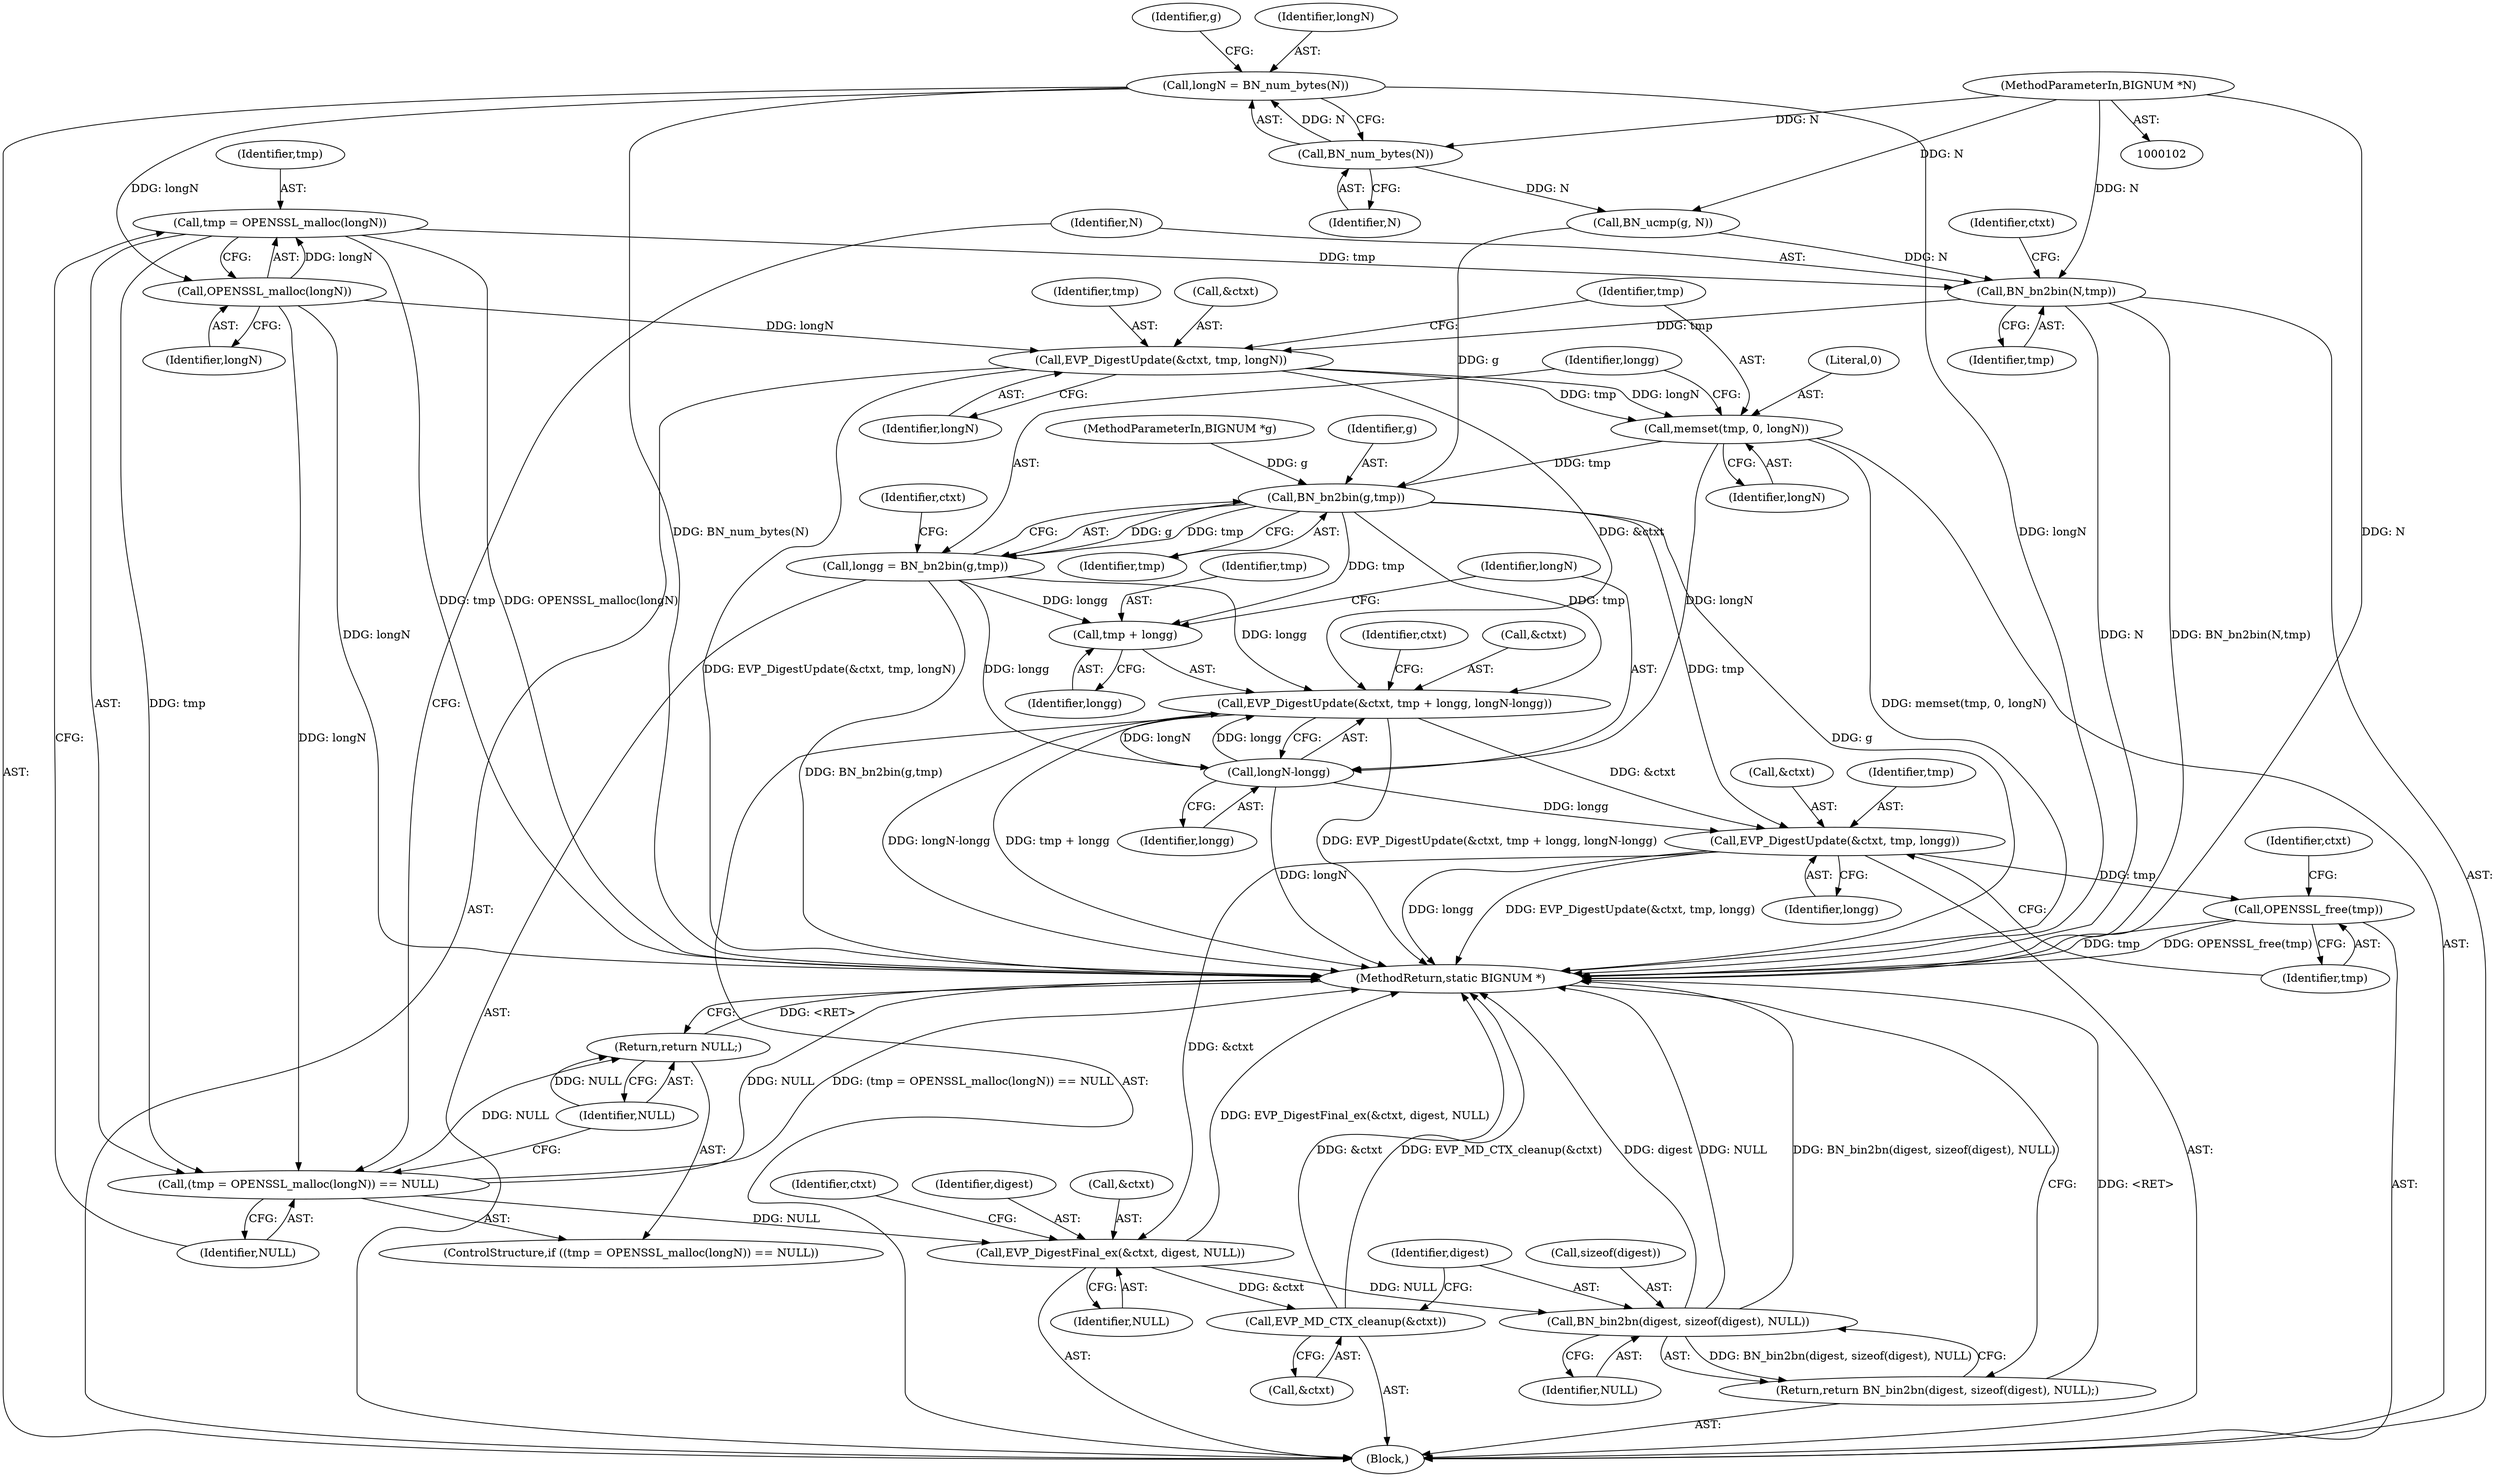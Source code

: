 digraph "0_openssl_4a23b12a031860253b58d503f296377ca076427b_0@API" {
"1000125" [label="(Call,tmp = OPENSSL_malloc(longN))"];
"1000127" [label="(Call,OPENSSL_malloc(longN))"];
"1000111" [label="(Call,longN = BN_num_bytes(N))"];
"1000113" [label="(Call,BN_num_bytes(N))"];
"1000103" [label="(MethodParameterIn,BIGNUM *N)"];
"1000124" [label="(Call,(tmp = OPENSSL_malloc(longN)) == NULL)"];
"1000130" [label="(Return,return NULL;)"];
"1000165" [label="(Call,EVP_DigestFinal_ex(&ctxt, digest, NULL))"];
"1000170" [label="(Call,EVP_MD_CTX_cleanup(&ctxt))"];
"1000174" [label="(Call,BN_bin2bn(digest, sizeof(digest), NULL))"];
"1000173" [label="(Return,return BN_bin2bn(digest, sizeof(digest), NULL);)"];
"1000132" [label="(Call,BN_bn2bin(N,tmp))"];
"1000135" [label="(Call,EVP_DigestUpdate(&ctxt, tmp, longN))"];
"1000140" [label="(Call,memset(tmp, 0, longN))"];
"1000146" [label="(Call,BN_bn2bin(g,tmp))"];
"1000144" [label="(Call,longg = BN_bn2bin(g,tmp))"];
"1000149" [label="(Call,EVP_DigestUpdate(&ctxt, tmp + longg, longN-longg))"];
"1000158" [label="(Call,EVP_DigestUpdate(&ctxt, tmp, longg))"];
"1000163" [label="(Call,OPENSSL_free(tmp))"];
"1000152" [label="(Call,tmp + longg)"];
"1000155" [label="(Call,longN-longg)"];
"1000150" [label="(Call,&ctxt)"];
"1000137" [label="(Identifier,ctxt)"];
"1000124" [label="(Call,(tmp = OPENSSL_malloc(longN)) == NULL)"];
"1000171" [label="(Call,&ctxt)"];
"1000141" [label="(Identifier,tmp)"];
"1000176" [label="(Call,sizeof(digest))"];
"1000149" [label="(Call,EVP_DigestUpdate(&ctxt, tmp + longg, longN-longg))"];
"1000126" [label="(Identifier,tmp)"];
"1000147" [label="(Identifier,g)"];
"1000146" [label="(Call,BN_bn2bin(g,tmp))"];
"1000151" [label="(Identifier,ctxt)"];
"1000160" [label="(Identifier,ctxt)"];
"1000162" [label="(Identifier,longg)"];
"1000167" [label="(Identifier,ctxt)"];
"1000153" [label="(Identifier,tmp)"];
"1000129" [label="(Identifier,NULL)"];
"1000156" [label="(Identifier,longN)"];
"1000165" [label="(Call,EVP_DigestFinal_ex(&ctxt, digest, NULL))"];
"1000164" [label="(Identifier,tmp)"];
"1000127" [label="(Call,OPENSSL_malloc(longN))"];
"1000152" [label="(Call,tmp + longg)"];
"1000118" [label="(Identifier,g)"];
"1000175" [label="(Identifier,digest)"];
"1000144" [label="(Call,longg = BN_bn2bin(g,tmp))"];
"1000178" [label="(Identifier,NULL)"];
"1000112" [label="(Identifier,longN)"];
"1000157" [label="(Identifier,longg)"];
"1000139" [label="(Identifier,longN)"];
"1000105" [label="(Block,)"];
"1000125" [label="(Call,tmp = OPENSSL_malloc(longN))"];
"1000114" [label="(Identifier,N)"];
"1000159" [label="(Call,&ctxt)"];
"1000170" [label="(Call,EVP_MD_CTX_cleanup(&ctxt))"];
"1000161" [label="(Identifier,tmp)"];
"1000163" [label="(Call,OPENSSL_free(tmp))"];
"1000143" [label="(Identifier,longN)"];
"1000136" [label="(Call,&ctxt)"];
"1000131" [label="(Identifier,NULL)"];
"1000132" [label="(Call,BN_bn2bin(N,tmp))"];
"1000166" [label="(Call,&ctxt)"];
"1000104" [label="(MethodParameterIn,BIGNUM *g)"];
"1000148" [label="(Identifier,tmp)"];
"1000123" [label="(ControlStructure,if ((tmp = OPENSSL_malloc(longN)) == NULL))"];
"1000128" [label="(Identifier,longN)"];
"1000133" [label="(Identifier,N)"];
"1000158" [label="(Call,EVP_DigestUpdate(&ctxt, tmp, longg))"];
"1000179" [label="(MethodReturn,static BIGNUM *)"];
"1000173" [label="(Return,return BN_bin2bn(digest, sizeof(digest), NULL);)"];
"1000138" [label="(Identifier,tmp)"];
"1000155" [label="(Call,longN-longg)"];
"1000111" [label="(Call,longN = BN_num_bytes(N))"];
"1000113" [label="(Call,BN_num_bytes(N))"];
"1000134" [label="(Identifier,tmp)"];
"1000169" [label="(Identifier,NULL)"];
"1000140" [label="(Call,memset(tmp, 0, longN))"];
"1000172" [label="(Identifier,ctxt)"];
"1000145" [label="(Identifier,longg)"];
"1000154" [label="(Identifier,longg)"];
"1000103" [label="(MethodParameterIn,BIGNUM *N)"];
"1000142" [label="(Literal,0)"];
"1000135" [label="(Call,EVP_DigestUpdate(&ctxt, tmp, longN))"];
"1000117" [label="(Call,BN_ucmp(g, N))"];
"1000168" [label="(Identifier,digest)"];
"1000174" [label="(Call,BN_bin2bn(digest, sizeof(digest), NULL))"];
"1000130" [label="(Return,return NULL;)"];
"1000125" -> "1000124"  [label="AST: "];
"1000125" -> "1000127"  [label="CFG: "];
"1000126" -> "1000125"  [label="AST: "];
"1000127" -> "1000125"  [label="AST: "];
"1000129" -> "1000125"  [label="CFG: "];
"1000125" -> "1000179"  [label="DDG: OPENSSL_malloc(longN)"];
"1000125" -> "1000179"  [label="DDG: tmp"];
"1000125" -> "1000124"  [label="DDG: tmp"];
"1000127" -> "1000125"  [label="DDG: longN"];
"1000125" -> "1000132"  [label="DDG: tmp"];
"1000127" -> "1000128"  [label="CFG: "];
"1000128" -> "1000127"  [label="AST: "];
"1000127" -> "1000179"  [label="DDG: longN"];
"1000127" -> "1000124"  [label="DDG: longN"];
"1000111" -> "1000127"  [label="DDG: longN"];
"1000127" -> "1000135"  [label="DDG: longN"];
"1000111" -> "1000105"  [label="AST: "];
"1000111" -> "1000113"  [label="CFG: "];
"1000112" -> "1000111"  [label="AST: "];
"1000113" -> "1000111"  [label="AST: "];
"1000118" -> "1000111"  [label="CFG: "];
"1000111" -> "1000179"  [label="DDG: longN"];
"1000111" -> "1000179"  [label="DDG: BN_num_bytes(N)"];
"1000113" -> "1000111"  [label="DDG: N"];
"1000113" -> "1000114"  [label="CFG: "];
"1000114" -> "1000113"  [label="AST: "];
"1000103" -> "1000113"  [label="DDG: N"];
"1000113" -> "1000117"  [label="DDG: N"];
"1000103" -> "1000102"  [label="AST: "];
"1000103" -> "1000179"  [label="DDG: N"];
"1000103" -> "1000117"  [label="DDG: N"];
"1000103" -> "1000132"  [label="DDG: N"];
"1000124" -> "1000123"  [label="AST: "];
"1000124" -> "1000129"  [label="CFG: "];
"1000129" -> "1000124"  [label="AST: "];
"1000131" -> "1000124"  [label="CFG: "];
"1000133" -> "1000124"  [label="CFG: "];
"1000124" -> "1000179"  [label="DDG: NULL"];
"1000124" -> "1000179"  [label="DDG: (tmp = OPENSSL_malloc(longN)) == NULL"];
"1000124" -> "1000130"  [label="DDG: NULL"];
"1000124" -> "1000165"  [label="DDG: NULL"];
"1000130" -> "1000123"  [label="AST: "];
"1000130" -> "1000131"  [label="CFG: "];
"1000131" -> "1000130"  [label="AST: "];
"1000179" -> "1000130"  [label="CFG: "];
"1000130" -> "1000179"  [label="DDG: <RET>"];
"1000131" -> "1000130"  [label="DDG: NULL"];
"1000165" -> "1000105"  [label="AST: "];
"1000165" -> "1000169"  [label="CFG: "];
"1000166" -> "1000165"  [label="AST: "];
"1000168" -> "1000165"  [label="AST: "];
"1000169" -> "1000165"  [label="AST: "];
"1000172" -> "1000165"  [label="CFG: "];
"1000165" -> "1000179"  [label="DDG: EVP_DigestFinal_ex(&ctxt, digest, NULL)"];
"1000158" -> "1000165"  [label="DDG: &ctxt"];
"1000165" -> "1000170"  [label="DDG: &ctxt"];
"1000165" -> "1000174"  [label="DDG: NULL"];
"1000170" -> "1000105"  [label="AST: "];
"1000170" -> "1000171"  [label="CFG: "];
"1000171" -> "1000170"  [label="AST: "];
"1000175" -> "1000170"  [label="CFG: "];
"1000170" -> "1000179"  [label="DDG: &ctxt"];
"1000170" -> "1000179"  [label="DDG: EVP_MD_CTX_cleanup(&ctxt)"];
"1000174" -> "1000173"  [label="AST: "];
"1000174" -> "1000178"  [label="CFG: "];
"1000175" -> "1000174"  [label="AST: "];
"1000176" -> "1000174"  [label="AST: "];
"1000178" -> "1000174"  [label="AST: "];
"1000173" -> "1000174"  [label="CFG: "];
"1000174" -> "1000179"  [label="DDG: NULL"];
"1000174" -> "1000179"  [label="DDG: BN_bin2bn(digest, sizeof(digest), NULL)"];
"1000174" -> "1000179"  [label="DDG: digest"];
"1000174" -> "1000173"  [label="DDG: BN_bin2bn(digest, sizeof(digest), NULL)"];
"1000173" -> "1000105"  [label="AST: "];
"1000179" -> "1000173"  [label="CFG: "];
"1000173" -> "1000179"  [label="DDG: <RET>"];
"1000132" -> "1000105"  [label="AST: "];
"1000132" -> "1000134"  [label="CFG: "];
"1000133" -> "1000132"  [label="AST: "];
"1000134" -> "1000132"  [label="AST: "];
"1000137" -> "1000132"  [label="CFG: "];
"1000132" -> "1000179"  [label="DDG: BN_bn2bin(N,tmp)"];
"1000132" -> "1000179"  [label="DDG: N"];
"1000117" -> "1000132"  [label="DDG: N"];
"1000132" -> "1000135"  [label="DDG: tmp"];
"1000135" -> "1000105"  [label="AST: "];
"1000135" -> "1000139"  [label="CFG: "];
"1000136" -> "1000135"  [label="AST: "];
"1000138" -> "1000135"  [label="AST: "];
"1000139" -> "1000135"  [label="AST: "];
"1000141" -> "1000135"  [label="CFG: "];
"1000135" -> "1000179"  [label="DDG: EVP_DigestUpdate(&ctxt, tmp, longN)"];
"1000135" -> "1000140"  [label="DDG: tmp"];
"1000135" -> "1000140"  [label="DDG: longN"];
"1000135" -> "1000149"  [label="DDG: &ctxt"];
"1000140" -> "1000105"  [label="AST: "];
"1000140" -> "1000143"  [label="CFG: "];
"1000141" -> "1000140"  [label="AST: "];
"1000142" -> "1000140"  [label="AST: "];
"1000143" -> "1000140"  [label="AST: "];
"1000145" -> "1000140"  [label="CFG: "];
"1000140" -> "1000179"  [label="DDG: memset(tmp, 0, longN)"];
"1000140" -> "1000146"  [label="DDG: tmp"];
"1000140" -> "1000155"  [label="DDG: longN"];
"1000146" -> "1000144"  [label="AST: "];
"1000146" -> "1000148"  [label="CFG: "];
"1000147" -> "1000146"  [label="AST: "];
"1000148" -> "1000146"  [label="AST: "];
"1000144" -> "1000146"  [label="CFG: "];
"1000146" -> "1000179"  [label="DDG: g"];
"1000146" -> "1000144"  [label="DDG: g"];
"1000146" -> "1000144"  [label="DDG: tmp"];
"1000117" -> "1000146"  [label="DDG: g"];
"1000104" -> "1000146"  [label="DDG: g"];
"1000146" -> "1000149"  [label="DDG: tmp"];
"1000146" -> "1000152"  [label="DDG: tmp"];
"1000146" -> "1000158"  [label="DDG: tmp"];
"1000144" -> "1000105"  [label="AST: "];
"1000145" -> "1000144"  [label="AST: "];
"1000151" -> "1000144"  [label="CFG: "];
"1000144" -> "1000179"  [label="DDG: BN_bn2bin(g,tmp)"];
"1000144" -> "1000149"  [label="DDG: longg"];
"1000144" -> "1000152"  [label="DDG: longg"];
"1000144" -> "1000155"  [label="DDG: longg"];
"1000149" -> "1000105"  [label="AST: "];
"1000149" -> "1000155"  [label="CFG: "];
"1000150" -> "1000149"  [label="AST: "];
"1000152" -> "1000149"  [label="AST: "];
"1000155" -> "1000149"  [label="AST: "];
"1000160" -> "1000149"  [label="CFG: "];
"1000149" -> "1000179"  [label="DDG: tmp + longg"];
"1000149" -> "1000179"  [label="DDG: longN-longg"];
"1000149" -> "1000179"  [label="DDG: EVP_DigestUpdate(&ctxt, tmp + longg, longN-longg)"];
"1000155" -> "1000149"  [label="DDG: longN"];
"1000155" -> "1000149"  [label="DDG: longg"];
"1000149" -> "1000158"  [label="DDG: &ctxt"];
"1000158" -> "1000105"  [label="AST: "];
"1000158" -> "1000162"  [label="CFG: "];
"1000159" -> "1000158"  [label="AST: "];
"1000161" -> "1000158"  [label="AST: "];
"1000162" -> "1000158"  [label="AST: "];
"1000164" -> "1000158"  [label="CFG: "];
"1000158" -> "1000179"  [label="DDG: EVP_DigestUpdate(&ctxt, tmp, longg)"];
"1000158" -> "1000179"  [label="DDG: longg"];
"1000155" -> "1000158"  [label="DDG: longg"];
"1000158" -> "1000163"  [label="DDG: tmp"];
"1000163" -> "1000105"  [label="AST: "];
"1000163" -> "1000164"  [label="CFG: "];
"1000164" -> "1000163"  [label="AST: "];
"1000167" -> "1000163"  [label="CFG: "];
"1000163" -> "1000179"  [label="DDG: tmp"];
"1000163" -> "1000179"  [label="DDG: OPENSSL_free(tmp)"];
"1000152" -> "1000154"  [label="CFG: "];
"1000153" -> "1000152"  [label="AST: "];
"1000154" -> "1000152"  [label="AST: "];
"1000156" -> "1000152"  [label="CFG: "];
"1000155" -> "1000157"  [label="CFG: "];
"1000156" -> "1000155"  [label="AST: "];
"1000157" -> "1000155"  [label="AST: "];
"1000155" -> "1000179"  [label="DDG: longN"];
}
